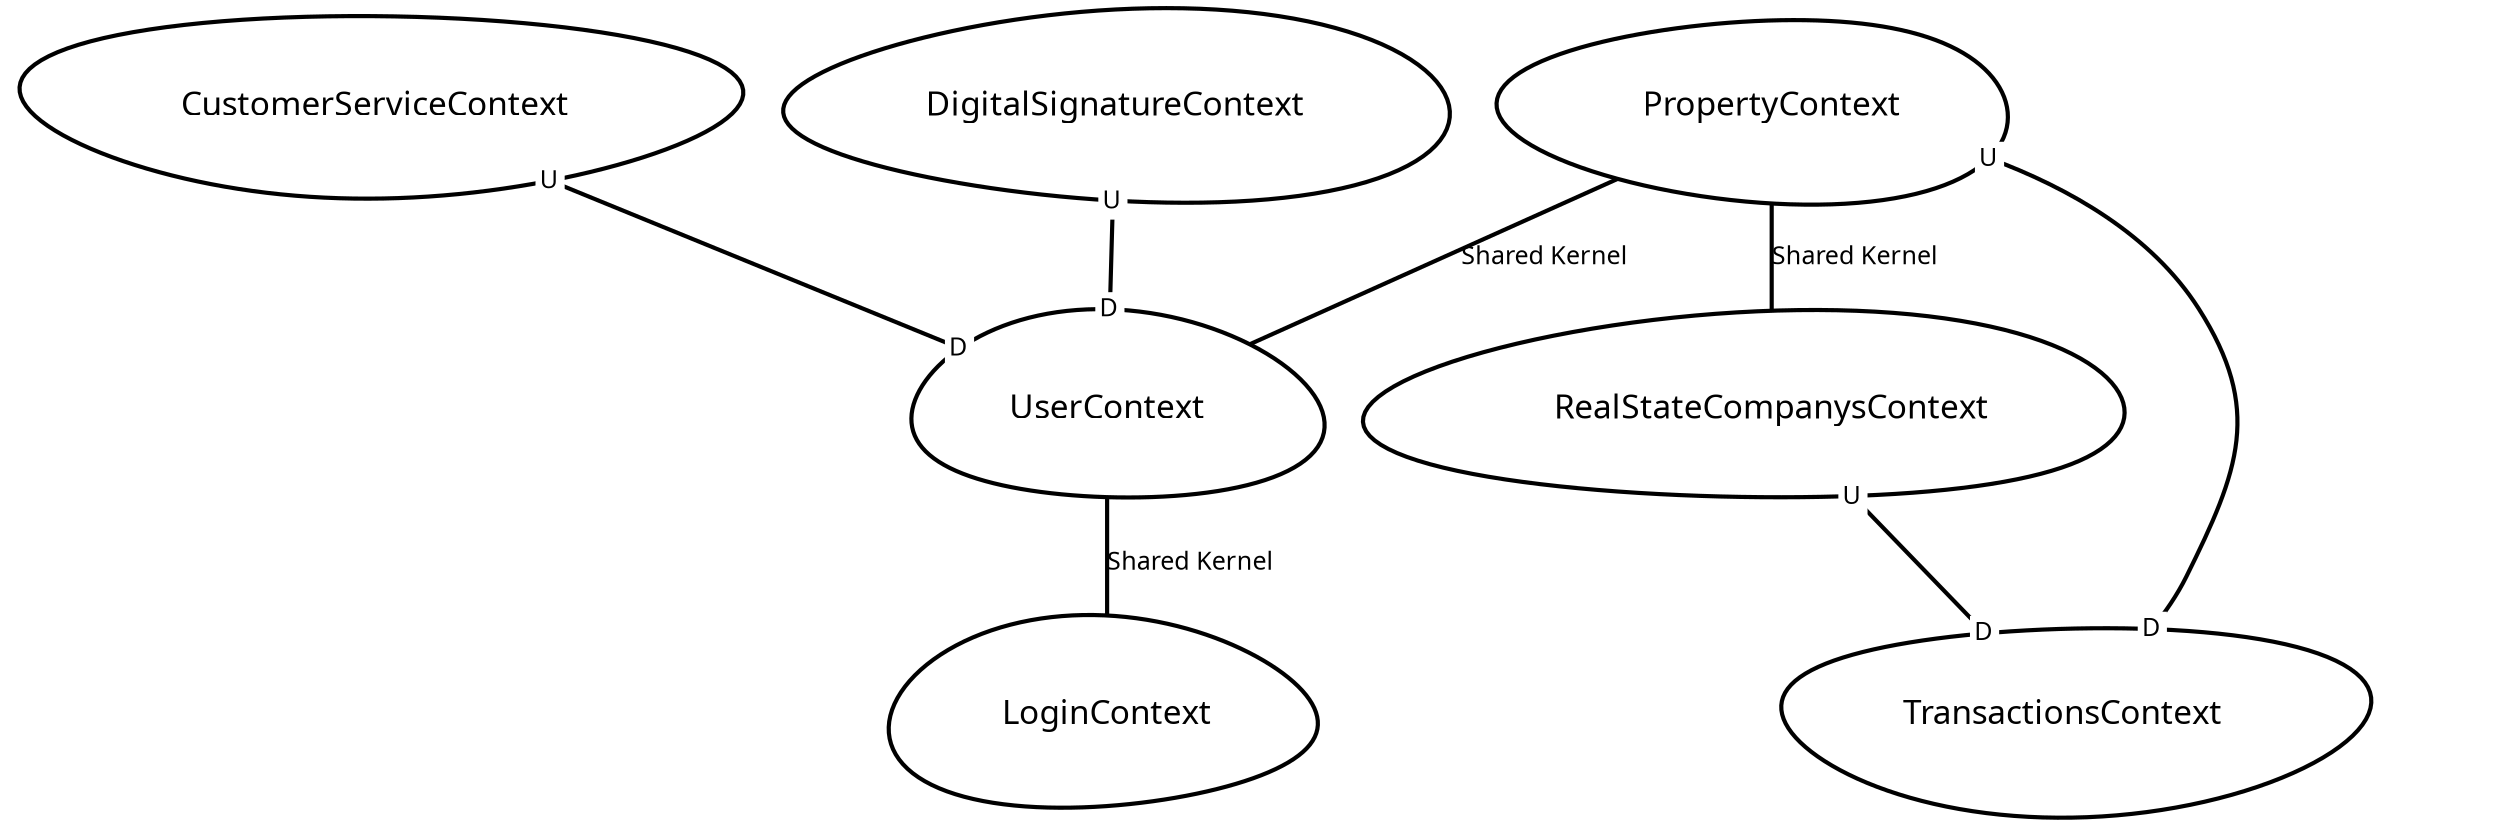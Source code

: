 digraph "ContextMapGraph" {
graph ["imagepath"="/tmp/GraphvizJava"]
"CustomerServiceContext" ["margin"="0.3","orientation"="175","shape"="egg","fontsize"="16","style"="bold","label"="CustomerServiceContext\n","fontname"="sans-serif"]
"UserContext" ["margin"="0.3","orientation"="123","shape"="egg","fontsize"="16","style"="bold","label"="UserContext\n","fontname"="sans-serif"]
"LoginContext" ["margin"="0.3","orientation"="253","shape"="egg","fontsize"="16","style"="bold","label"="LoginContext\n","fontname"="sans-serif"]
"DigitalSignatureContext" ["margin"="0.3","orientation"="97","shape"="egg","fontsize"="16","style"="bold","label"="DigitalSignatureContext\n","fontname"="sans-serif"]
"PropertyContext" ["margin"="0.3","orientation"="327","shape"="egg","fontsize"="16","style"="bold","label"="PropertyContext\n","fontname"="sans-serif"]
"RealStateCompanysContext" ["margin"="0.3","orientation"="225","shape"="egg","fontsize"="16","style"="bold","label"="RealStateCompanysContext\n","fontname"="sans-serif"]
"TransactionsContext" ["margin"="0.3","orientation"="61","shape"="egg","fontsize"="16","style"="bold","label"="TransactionsContext\n","fontname"="sans-serif"]
"CustomerServiceContext" -> "UserContext" ["headlabel"=<<table cellspacing="0" cellborder="0" border="0">
<tr><td bgcolor="white">D</td></tr>
</table>>,"labeldistance"="0","fontsize"="12","taillabel"=<<table cellspacing="0" cellborder="0" border="0">
<tr><td bgcolor="white">U</td></tr>
</table>>,"style"="bold","label"="                                        ","dir"="none","fontname"="sans-serif"]
"UserContext" -> "LoginContext" ["fontsize"="12","style"="bold","label"="Shared Kernel","dir"="none","fontname"="sans-serif"]
"DigitalSignatureContext" -> "UserContext" ["headlabel"=<<table cellspacing="0" cellborder="0" border="0">
<tr><td bgcolor="white">D</td></tr>
</table>>,"labeldistance"="0","fontsize"="12","taillabel"=<<table cellspacing="0" cellborder="0" border="0">
<tr><td bgcolor="white">U</td></tr>
</table>>,"style"="bold","label"="                                        ","dir"="none","fontname"="sans-serif"]
"PropertyContext" -> "RealStateCompanysContext" ["fontsize"="12","style"="bold","label"="Shared Kernel","dir"="none","fontname"="sans-serif"]
"PropertyContext" -> "UserContext" ["fontsize"="12","style"="bold","label"="Shared Kernel","dir"="none","fontname"="sans-serif"]
"PropertyContext" -> "TransactionsContext" ["headlabel"=<<table cellspacing="0" cellborder="0" border="0">
<tr><td bgcolor="white">D</td></tr>
</table>>,"labeldistance"="0","fontsize"="12","taillabel"=<<table cellspacing="0" cellborder="0" border="0">
<tr><td bgcolor="white">U</td></tr>
</table>>,"style"="bold","label"="                                        ","dir"="none","fontname"="sans-serif"]
"RealStateCompanysContext" -> "TransactionsContext" ["headlabel"=<<table cellspacing="0" cellborder="0" border="0">
<tr><td bgcolor="white">D</td></tr>
</table>>,"labeldistance"="0","fontsize"="12","taillabel"=<<table cellspacing="0" cellborder="0" border="0">
<tr><td bgcolor="white">U</td></tr>
</table>>,"style"="bold","label"="                                        ","dir"="none","fontname"="sans-serif"]
}